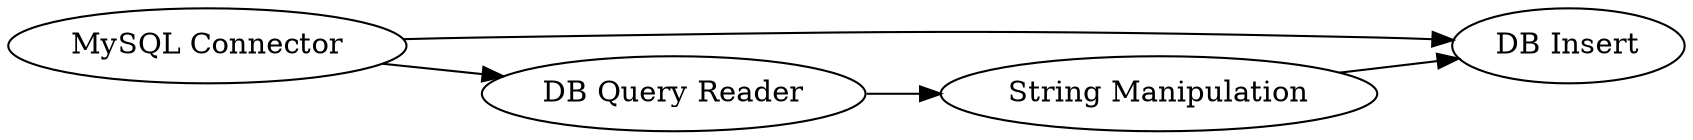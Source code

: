 digraph {
	1 -> 3
	4 -> 3
	2 -> 4
	1 -> 2
	1 [label="MySQL Connector"]
	4 [label="String Manipulation"]
	3 [label="DB Insert"]
	2 [label="DB Query Reader"]
	rankdir=LR
}
